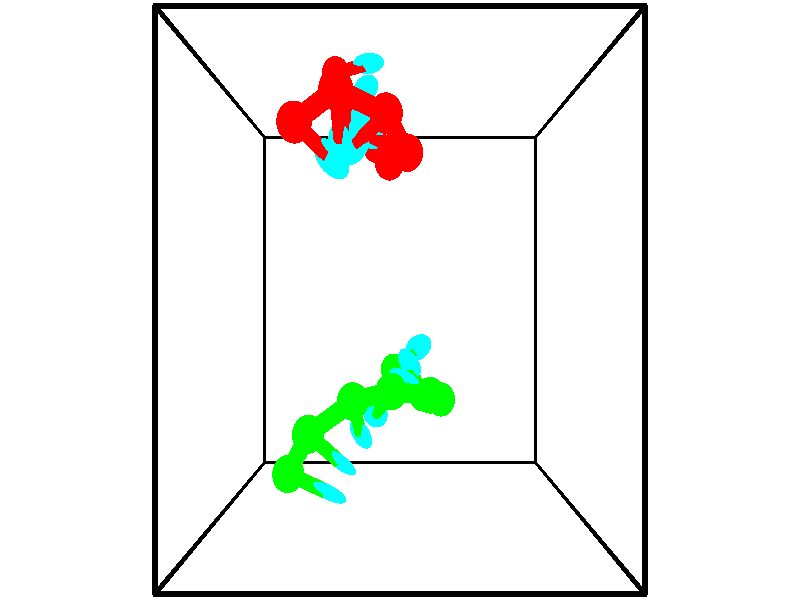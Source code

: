 // switches for output
#declare DRAW_BASES = 1; // possible values are 0, 1; only relevant for DNA ribbons
#declare DRAW_BASES_TYPE = 3; // possible values are 1, 2, 3; only relevant for DNA ribbons
#declare DRAW_FOG = 0; // set to 1 to enable fog

#include "colors.inc"

#include "transforms.inc"
background { rgb <1, 1, 1>}

#default {
   normal{
       ripples 0.25
       frequency 0.20
       turbulence 0.2
       lambda 5
   }
	finish {
		phong 0.1
		phong_size 40.
	}
}

// original window dimensions: 1024x640


// camera settings

camera {
	sky <-0, 1, 0>
	up <-0, 1, 0>
	right 1.6 * <1, 0, 0>
	location <2.5, 2.5, 11.1562>
	look_at <2.5, 2.5, 2.5>
	direction <0, 0, -8.6562>
	angle 67.0682
}


# declare cpy_camera_pos = <2.5, 2.5, 11.1562>;
# if (DRAW_FOG = 1)
fog {
	fog_type 2
	up vnormalize(cpy_camera_pos)
	color rgbt<1,1,1,0.3>
	distance 1e-5
	fog_alt 3e-3
	fog_offset 4
}
# end


// LIGHTS

# declare lum = 6;
global_settings {
	ambient_light rgb lum * <0.05, 0.05, 0.05>
	max_trace_level 15
}# declare cpy_direct_light_amount = 0.25;
light_source
{	1000 * <-1, -1, 1>,
	rgb lum * cpy_direct_light_amount
	parallel
}

light_source
{	1000 * <1, 1, -1>,
	rgb lum * cpy_direct_light_amount
	parallel
}

// strand 0

// nucleotide -1

// particle -1
sphere {
	<0.979210, 4.626701, 2.493558> 0.250000
	pigment { color rgbt <1,0,0,0> }
	no_shadow
}
cylinder {
	<1.289012, 4.373871, 2.503548>,  <1.474893, 4.222173, 2.509541>, 0.100000
	pigment { color rgbt <1,0,0,0> }
	no_shadow
}
cylinder {
	<1.289012, 4.373871, 2.503548>,  <0.979210, 4.626701, 2.493558>, 0.100000
	pigment { color rgbt <1,0,0,0> }
	no_shadow
}

// particle -1
sphere {
	<1.289012, 4.373871, 2.503548> 0.100000
	pigment { color rgbt <1,0,0,0> }
	no_shadow
}
sphere {
	0, 1
	scale<0.080000,0.200000,0.300000>
	matrix <0.338125, 0.380304, -0.860837,
		0.534617, 0.675165, 0.508268,
		0.774504, -0.632076, 0.024973,
		1.521363, 4.184248, 2.511039>
	pigment { color rgbt <0,1,1,0> }
	no_shadow
}
cylinder {
	<1.583005, 5.008031, 2.527007>,  <0.979210, 4.626701, 2.493558>, 0.130000
	pigment { color rgbt <1,0,0,0> }
	no_shadow
}

// nucleotide -1

// particle -1
sphere {
	<1.583005, 5.008031, 2.527007> 0.250000
	pigment { color rgbt <1,0,0,0> }
	no_shadow
}
cylinder {
	<1.601105, 4.666237, 2.320007>,  <1.611965, 4.461160, 2.195807>, 0.100000
	pigment { color rgbt <1,0,0,0> }
	no_shadow
}
cylinder {
	<1.601105, 4.666237, 2.320007>,  <1.583005, 5.008031, 2.527007>, 0.100000
	pigment { color rgbt <1,0,0,0> }
	no_shadow
}

// particle -1
sphere {
	<1.601105, 4.666237, 2.320007> 0.100000
	pigment { color rgbt <1,0,0,0> }
	no_shadow
}
sphere {
	0, 1
	scale<0.080000,0.200000,0.300000>
	matrix <0.351041, 0.498593, -0.792575,
		0.935266, -0.145800, 0.322521,
		0.045249, -0.854487, -0.517499,
		1.614679, 4.409891, 2.164758>
	pigment { color rgbt <0,1,1,0> }
	no_shadow
}
cylinder {
	<2.291365, 4.822799, 2.148573>,  <1.583005, 5.008031, 2.527007>, 0.130000
	pigment { color rgbt <1,0,0,0> }
	no_shadow
}

// nucleotide -1

// particle -1
sphere {
	<2.291365, 4.822799, 2.148573> 0.250000
	pigment { color rgbt <1,0,0,0> }
	no_shadow
}
cylinder {
	<1.998275, 4.623417, 1.963249>,  <1.822421, 4.503788, 1.852055>, 0.100000
	pigment { color rgbt <1,0,0,0> }
	no_shadow
}
cylinder {
	<1.998275, 4.623417, 1.963249>,  <2.291365, 4.822799, 2.148573>, 0.100000
	pigment { color rgbt <1,0,0,0> }
	no_shadow
}

// particle -1
sphere {
	<1.998275, 4.623417, 1.963249> 0.100000
	pigment { color rgbt <1,0,0,0> }
	no_shadow
}
sphere {
	0, 1
	scale<0.080000,0.200000,0.300000>
	matrix <0.315683, 0.354170, -0.880288,
		0.602875, -0.791269, -0.102156,
		-0.732725, -0.498455, -0.463310,
		1.778457, 4.473880, 1.824256>
	pigment { color rgbt <0,1,1,0> }
	no_shadow
}
cylinder {
	<2.617027, 4.449493, 1.561316>,  <2.291365, 4.822799, 2.148573>, 0.130000
	pigment { color rgbt <1,0,0,0> }
	no_shadow
}

// nucleotide -1

// particle -1
sphere {
	<2.617027, 4.449493, 1.561316> 0.250000
	pigment { color rgbt <1,0,0,0> }
	no_shadow
}
cylinder {
	<2.245605, 4.597260, 1.546814>,  <2.022751, 4.685920, 1.538113>, 0.100000
	pigment { color rgbt <1,0,0,0> }
	no_shadow
}
cylinder {
	<2.245605, 4.597260, 1.546814>,  <2.617027, 4.449493, 1.561316>, 0.100000
	pigment { color rgbt <1,0,0,0> }
	no_shadow
}

// particle -1
sphere {
	<2.245605, 4.597260, 1.546814> 0.100000
	pigment { color rgbt <1,0,0,0> }
	no_shadow
}
sphere {
	0, 1
	scale<0.080000,0.200000,0.300000>
	matrix <0.273297, 0.614308, -0.740226,
		-0.251181, -0.697250, -0.671380,
		-0.928556, 0.369417, -0.036254,
		1.967038, 4.708085, 1.535938>
	pigment { color rgbt <0,1,1,0> }
	no_shadow
}
cylinder {
	<2.319661, 4.458925, 0.814374>,  <2.617027, 4.449493, 1.561316>, 0.130000
	pigment { color rgbt <1,0,0,0> }
	no_shadow
}

// nucleotide -1

// particle -1
sphere {
	<2.319661, 4.458925, 0.814374> 0.250000
	pigment { color rgbt <1,0,0,0> }
	no_shadow
}
cylinder {
	<2.094611, 4.728306, 1.006172>,  <1.959581, 4.889935, 1.121251>, 0.100000
	pigment { color rgbt <1,0,0,0> }
	no_shadow
}
cylinder {
	<2.094611, 4.728306, 1.006172>,  <2.319661, 4.458925, 0.814374>, 0.100000
	pigment { color rgbt <1,0,0,0> }
	no_shadow
}

// particle -1
sphere {
	<2.094611, 4.728306, 1.006172> 0.100000
	pigment { color rgbt <1,0,0,0> }
	no_shadow
}
sphere {
	0, 1
	scale<0.080000,0.200000,0.300000>
	matrix <0.091774, 0.627296, -0.773355,
		-0.821603, -0.391103, -0.414738,
		-0.562625, 0.673453, 0.479495,
		1.925824, 4.930342, 1.150021>
	pigment { color rgbt <0,1,1,0> }
	no_shadow
}
cylinder {
	<2.070072, 4.827155, 0.202498>,  <2.319661, 4.458925, 0.814374>, 0.130000
	pigment { color rgbt <1,0,0,0> }
	no_shadow
}

// nucleotide -1

// particle -1
sphere {
	<2.070072, 4.827155, 0.202498> 0.250000
	pigment { color rgbt <1,0,0,0> }
	no_shadow
}
cylinder {
	<1.994369, 5.055904, 0.521782>,  <1.948946, 5.193154, 0.713353>, 0.100000
	pigment { color rgbt <1,0,0,0> }
	no_shadow
}
cylinder {
	<1.994369, 5.055904, 0.521782>,  <2.070072, 4.827155, 0.202498>, 0.100000
	pigment { color rgbt <1,0,0,0> }
	no_shadow
}

// particle -1
sphere {
	<1.994369, 5.055904, 0.521782> 0.100000
	pigment { color rgbt <1,0,0,0> }
	no_shadow
}
sphere {
	0, 1
	scale<0.080000,0.200000,0.300000>
	matrix <0.191815, 0.818774, -0.541126,
		-0.963010, 0.050695, -0.264654,
		-0.189260, 0.571874, 0.798211,
		1.937591, 5.227467, 0.761245>
	pigment { color rgbt <0,1,1,0> }
	no_shadow
}
cylinder {
	<1.545134, 5.314097, -0.031429>,  <2.070072, 4.827155, 0.202498>, 0.130000
	pigment { color rgbt <1,0,0,0> }
	no_shadow
}

// nucleotide -1

// particle -1
sphere {
	<1.545134, 5.314097, -0.031429> 0.250000
	pigment { color rgbt <1,0,0,0> }
	no_shadow
}
cylinder {
	<1.741731, 5.476505, 0.276749>,  <1.859689, 5.573950, 0.461655>, 0.100000
	pigment { color rgbt <1,0,0,0> }
	no_shadow
}
cylinder {
	<1.741731, 5.476505, 0.276749>,  <1.545134, 5.314097, -0.031429>, 0.100000
	pigment { color rgbt <1,0,0,0> }
	no_shadow
}

// particle -1
sphere {
	<1.741731, 5.476505, 0.276749> 0.100000
	pigment { color rgbt <1,0,0,0> }
	no_shadow
}
sphere {
	0, 1
	scale<0.080000,0.200000,0.300000>
	matrix <0.021605, 0.878714, -0.476860,
		-0.870614, 0.251019, 0.423109,
		0.491492, 0.406019, 0.770444,
		1.889178, 5.598311, 0.507882>
	pigment { color rgbt <0,1,1,0> }
	no_shadow
}
cylinder {
	<1.323206, 5.959386, 0.103269>,  <1.545134, 5.314097, -0.031429>, 0.130000
	pigment { color rgbt <1,0,0,0> }
	no_shadow
}

// nucleotide -1

// particle -1
sphere {
	<1.323206, 5.959386, 0.103269> 0.250000
	pigment { color rgbt <1,0,0,0> }
	no_shadow
}
cylinder {
	<1.673439, 5.981567, 0.295219>,  <1.883579, 5.994876, 0.410390>, 0.100000
	pigment { color rgbt <1,0,0,0> }
	no_shadow
}
cylinder {
	<1.673439, 5.981567, 0.295219>,  <1.323206, 5.959386, 0.103269>, 0.100000
	pigment { color rgbt <1,0,0,0> }
	no_shadow
}

// particle -1
sphere {
	<1.673439, 5.981567, 0.295219> 0.100000
	pigment { color rgbt <1,0,0,0> }
	no_shadow
}
sphere {
	0, 1
	scale<0.080000,0.200000,0.300000>
	matrix <0.143649, 0.918564, -0.368247,
		-0.461218, 0.391364, 0.796312,
		0.875581, 0.055453, 0.479877,
		1.936113, 5.998203, 0.439183>
	pigment { color rgbt <0,1,1,0> }
	no_shadow
}
// strand 1

// nucleotide -1

// particle -1
sphere {
	<2.378254, 1.379774, -0.601853> 0.250000
	pigment { color rgbt <0,1,0,0> }
	no_shadow
}
cylinder {
	<2.643612, 1.592194, -0.390991>,  <2.802827, 1.719646, -0.264474>, 0.100000
	pigment { color rgbt <0,1,0,0> }
	no_shadow
}
cylinder {
	<2.643612, 1.592194, -0.390991>,  <2.378254, 1.379774, -0.601853>, 0.100000
	pigment { color rgbt <0,1,0,0> }
	no_shadow
}

// particle -1
sphere {
	<2.643612, 1.592194, -0.390991> 0.100000
	pigment { color rgbt <0,1,0,0> }
	no_shadow
}
sphere {
	0, 1
	scale<0.080000,0.200000,0.300000>
	matrix <-0.277083, -0.480077, 0.832317,
		0.695077, -0.698221, -0.171336,
		0.663395, 0.531050, 0.527155,
		2.842631, 1.751509, -0.232845>
	pigment { color rgbt <0,1,1,0> }
	no_shadow
}
cylinder {
	<2.927459, 1.006242, -0.189168>,  <2.378254, 1.379774, -0.601853>, 0.130000
	pigment { color rgbt <0,1,0,0> }
	no_shadow
}

// nucleotide -1

// particle -1
sphere {
	<2.927459, 1.006242, -0.189168> 0.250000
	pigment { color rgbt <0,1,0,0> }
	no_shadow
}
cylinder {
	<2.782850, 1.310062, 0.027122>,  <2.696085, 1.492354, 0.156897>, 0.100000
	pigment { color rgbt <0,1,0,0> }
	no_shadow
}
cylinder {
	<2.782850, 1.310062, 0.027122>,  <2.927459, 1.006242, -0.189168>, 0.100000
	pigment { color rgbt <0,1,0,0> }
	no_shadow
}

// particle -1
sphere {
	<2.782850, 1.310062, 0.027122> 0.100000
	pigment { color rgbt <0,1,0,0> }
	no_shadow
}
sphere {
	0, 1
	scale<0.080000,0.200000,0.300000>
	matrix <-0.352413, -0.648248, 0.674966,
		0.863195, 0.053457, 0.502032,
		-0.361523, 0.759550, 0.540726,
		2.674393, 1.537927, 0.189340>
	pigment { color rgbt <0,1,1,0> }
	no_shadow
}
cylinder {
	<3.220746, 1.039341, 0.503618>,  <2.927459, 1.006242, -0.189168>, 0.130000
	pigment { color rgbt <0,1,0,0> }
	no_shadow
}

// nucleotide -1

// particle -1
sphere {
	<3.220746, 1.039341, 0.503618> 0.250000
	pigment { color rgbt <0,1,0,0> }
	no_shadow
}
cylinder {
	<2.855148, 1.201538, 0.498093>,  <2.635790, 1.298856, 0.494778>, 0.100000
	pigment { color rgbt <0,1,0,0> }
	no_shadow
}
cylinder {
	<2.855148, 1.201538, 0.498093>,  <3.220746, 1.039341, 0.503618>, 0.100000
	pigment { color rgbt <0,1,0,0> }
	no_shadow
}

// particle -1
sphere {
	<2.855148, 1.201538, 0.498093> 0.100000
	pigment { color rgbt <0,1,0,0> }
	no_shadow
}
sphere {
	0, 1
	scale<0.080000,0.200000,0.300000>
	matrix <-0.308834, -0.673236, 0.671845,
		0.263128, 0.618328, 0.740564,
		-0.913994, 0.405492, -0.013813,
		2.580950, 1.323186, 0.493949>
	pigment { color rgbt <0,1,1,0> }
	no_shadow
}
cylinder {
	<3.000854, 1.191188, 1.200801>,  <3.220746, 1.039341, 0.503618>, 0.130000
	pigment { color rgbt <0,1,0,0> }
	no_shadow
}

// nucleotide -1

// particle -1
sphere {
	<3.000854, 1.191188, 1.200801> 0.250000
	pigment { color rgbt <0,1,0,0> }
	no_shadow
}
cylinder {
	<2.660728, 1.176136, 0.990829>,  <2.456653, 1.167105, 0.864847>, 0.100000
	pigment { color rgbt <0,1,0,0> }
	no_shadow
}
cylinder {
	<2.660728, 1.176136, 0.990829>,  <3.000854, 1.191188, 1.200801>, 0.100000
	pigment { color rgbt <0,1,0,0> }
	no_shadow
}

// particle -1
sphere {
	<2.660728, 1.176136, 0.990829> 0.100000
	pigment { color rgbt <0,1,0,0> }
	no_shadow
}
sphere {
	0, 1
	scale<0.080000,0.200000,0.300000>
	matrix <-0.380550, -0.645010, 0.662679,
		-0.363521, 0.763247, 0.534141,
		-0.850314, -0.037631, -0.524928,
		2.405634, 1.164847, 0.833351>
	pigment { color rgbt <0,1,1,0> }
	no_shadow
}
cylinder {
	<2.359487, 1.282736, 1.517355>,  <3.000854, 1.191188, 1.200801>, 0.130000
	pigment { color rgbt <0,1,0,0> }
	no_shadow
}

// nucleotide -1

// particle -1
sphere {
	<2.359487, 1.282736, 1.517355> 0.250000
	pigment { color rgbt <0,1,0,0> }
	no_shadow
}
cylinder {
	<2.204447, 1.059704, 1.223724>,  <2.111423, 0.925884, 1.047546>, 0.100000
	pigment { color rgbt <0,1,0,0> }
	no_shadow
}
cylinder {
	<2.204447, 1.059704, 1.223724>,  <2.359487, 1.282736, 1.517355>, 0.100000
	pigment { color rgbt <0,1,0,0> }
	no_shadow
}

// particle -1
sphere {
	<2.204447, 1.059704, 1.223724> 0.100000
	pigment { color rgbt <0,1,0,0> }
	no_shadow
}
sphere {
	0, 1
	scale<0.080000,0.200000,0.300000>
	matrix <-0.393072, -0.620335, 0.678733,
		-0.833822, 0.551623, 0.021273,
		-0.387601, -0.557581, -0.734077,
		2.088166, 0.892430, 1.003501>
	pigment { color rgbt <0,1,1,0> }
	no_shadow
}
cylinder {
	<1.751449, 1.165209, 1.622634>,  <2.359487, 1.282736, 1.517355>, 0.130000
	pigment { color rgbt <0,1,0,0> }
	no_shadow
}

// nucleotide -1

// particle -1
sphere {
	<1.751449, 1.165209, 1.622634> 0.250000
	pigment { color rgbt <0,1,0,0> }
	no_shadow
}
cylinder {
	<1.810461, 0.870266, 1.358955>,  <1.845868, 0.693300, 1.200748>, 0.100000
	pigment { color rgbt <0,1,0,0> }
	no_shadow
}
cylinder {
	<1.810461, 0.870266, 1.358955>,  <1.751449, 1.165209, 1.622634>, 0.100000
	pigment { color rgbt <0,1,0,0> }
	no_shadow
}

// particle -1
sphere {
	<1.810461, 0.870266, 1.358955> 0.100000
	pigment { color rgbt <0,1,0,0> }
	no_shadow
}
sphere {
	0, 1
	scale<0.080000,0.200000,0.300000>
	matrix <-0.470470, -0.638575, 0.608998,
		-0.869996, 0.220288, -0.441113,
		0.147529, -0.737356, -0.659197,
		1.854720, 0.649059, 1.161196>
	pigment { color rgbt <0,1,1,0> }
	no_shadow
}
cylinder {
	<1.061461, 0.747349, 1.701414>,  <1.751449, 1.165209, 1.622634>, 0.130000
	pigment { color rgbt <0,1,0,0> }
	no_shadow
}

// nucleotide -1

// particle -1
sphere {
	<1.061461, 0.747349, 1.701414> 0.250000
	pigment { color rgbt <0,1,0,0> }
	no_shadow
}
cylinder {
	<1.338165, 0.501896, 1.549141>,  <1.504188, 0.354624, 1.457777>, 0.100000
	pigment { color rgbt <0,1,0,0> }
	no_shadow
}
cylinder {
	<1.338165, 0.501896, 1.549141>,  <1.061461, 0.747349, 1.701414>, 0.100000
	pigment { color rgbt <0,1,0,0> }
	no_shadow
}

// particle -1
sphere {
	<1.338165, 0.501896, 1.549141> 0.100000
	pigment { color rgbt <0,1,0,0> }
	no_shadow
}
sphere {
	0, 1
	scale<0.080000,0.200000,0.300000>
	matrix <-0.405064, -0.766158, 0.498925,
		-0.597820, -0.190936, -0.778559,
		0.691762, -0.613634, -0.380683,
		1.545694, 0.317806, 1.434936>
	pigment { color rgbt <0,1,1,0> }
	no_shadow
}
cylinder {
	<0.714537, 0.189149, 1.518678>,  <1.061461, 0.747349, 1.701414>, 0.130000
	pigment { color rgbt <0,1,0,0> }
	no_shadow
}

// nucleotide -1

// particle -1
sphere {
	<0.714537, 0.189149, 1.518678> 0.250000
	pigment { color rgbt <0,1,0,0> }
	no_shadow
}
cylinder {
	<1.089420, 0.055756, 1.559532>,  <1.314350, -0.024280, 1.584044>, 0.100000
	pigment { color rgbt <0,1,0,0> }
	no_shadow
}
cylinder {
	<1.089420, 0.055756, 1.559532>,  <0.714537, 0.189149, 1.518678>, 0.100000
	pigment { color rgbt <0,1,0,0> }
	no_shadow
}

// particle -1
sphere {
	<1.089420, 0.055756, 1.559532> 0.100000
	pigment { color rgbt <0,1,0,0> }
	no_shadow
}
sphere {
	0, 1
	scale<0.080000,0.200000,0.300000>
	matrix <-0.334169, -0.774750, 0.536744,
		-0.099866, -0.537171, -0.837541,
		0.937208, -0.333482, 0.102135,
		1.370583, -0.044289, 1.590173>
	pigment { color rgbt <0,1,1,0> }
	no_shadow
}
// box output
cylinder {
	<0.000000, 0.000000, 0.000000>,  <5.000000, 0.000000, 0.000000>, 0.025000
	pigment { color rgbt <0,0,0,0> }
	no_shadow
}
cylinder {
	<0.000000, 0.000000, 0.000000>,  <0.000000, 5.000000, 0.000000>, 0.025000
	pigment { color rgbt <0,0,0,0> }
	no_shadow
}
cylinder {
	<0.000000, 0.000000, 0.000000>,  <0.000000, 0.000000, 5.000000>, 0.025000
	pigment { color rgbt <0,0,0,0> }
	no_shadow
}
cylinder {
	<5.000000, 5.000000, 5.000000>,  <0.000000, 5.000000, 5.000000>, 0.025000
	pigment { color rgbt <0,0,0,0> }
	no_shadow
}
cylinder {
	<5.000000, 5.000000, 5.000000>,  <5.000000, 0.000000, 5.000000>, 0.025000
	pigment { color rgbt <0,0,0,0> }
	no_shadow
}
cylinder {
	<5.000000, 5.000000, 5.000000>,  <5.000000, 5.000000, 0.000000>, 0.025000
	pigment { color rgbt <0,0,0,0> }
	no_shadow
}
cylinder {
	<0.000000, 0.000000, 5.000000>,  <0.000000, 5.000000, 5.000000>, 0.025000
	pigment { color rgbt <0,0,0,0> }
	no_shadow
}
cylinder {
	<0.000000, 0.000000, 5.000000>,  <5.000000, 0.000000, 5.000000>, 0.025000
	pigment { color rgbt <0,0,0,0> }
	no_shadow
}
cylinder {
	<5.000000, 5.000000, 0.000000>,  <0.000000, 5.000000, 0.000000>, 0.025000
	pigment { color rgbt <0,0,0,0> }
	no_shadow
}
cylinder {
	<5.000000, 5.000000, 0.000000>,  <5.000000, 0.000000, 0.000000>, 0.025000
	pigment { color rgbt <0,0,0,0> }
	no_shadow
}
cylinder {
	<5.000000, 0.000000, 5.000000>,  <5.000000, 0.000000, 0.000000>, 0.025000
	pigment { color rgbt <0,0,0,0> }
	no_shadow
}
cylinder {
	<0.000000, 5.000000, 0.000000>,  <0.000000, 5.000000, 5.000000>, 0.025000
	pigment { color rgbt <0,0,0,0> }
	no_shadow
}
// end of box output
